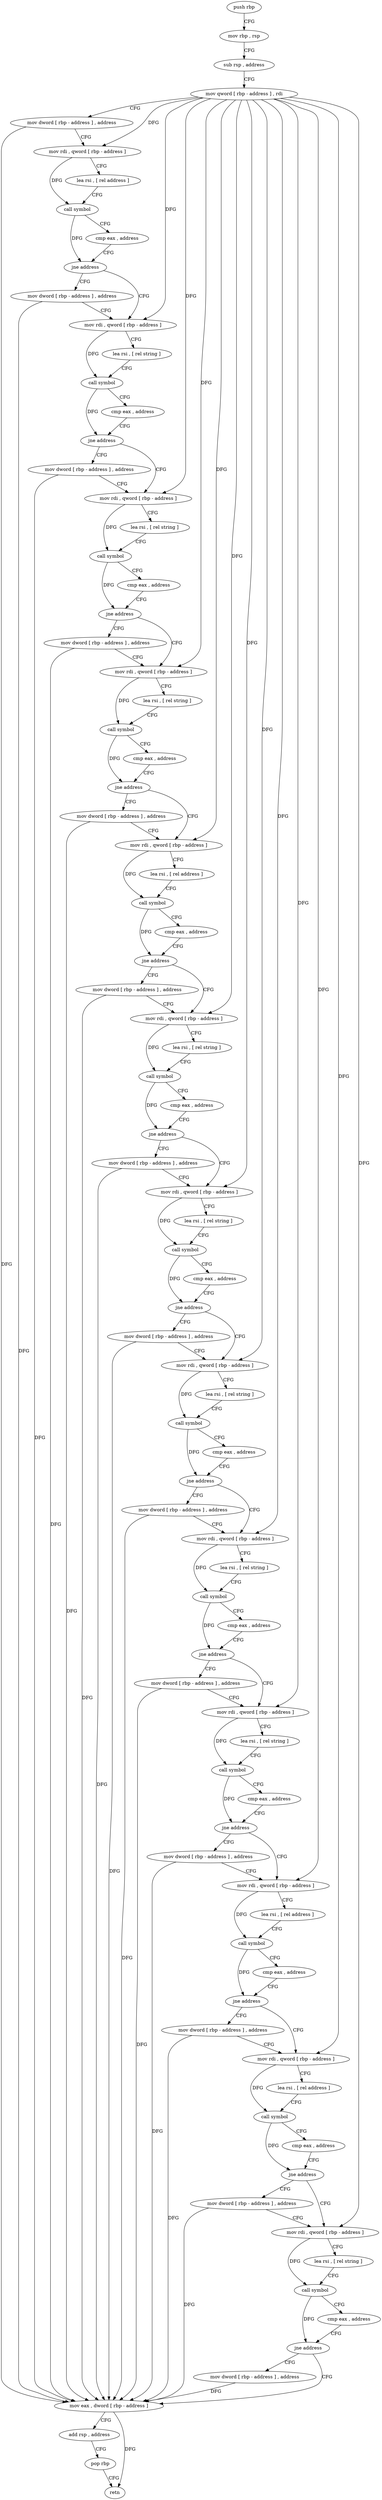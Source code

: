 digraph "func" {
"181152" [label = "push rbp" ]
"181153" [label = "mov rbp , rsp" ]
"181156" [label = "sub rsp , address" ]
"181160" [label = "mov qword [ rbp - address ] , rdi" ]
"181164" [label = "mov dword [ rbp - address ] , address" ]
"181171" [label = "mov rdi , qword [ rbp - address ]" ]
"181175" [label = "lea rsi , [ rel address ]" ]
"181182" [label = "call symbol" ]
"181187" [label = "cmp eax , address" ]
"181190" [label = "jne address" ]
"181203" [label = "mov rdi , qword [ rbp - address ]" ]
"181196" [label = "mov dword [ rbp - address ] , address" ]
"181207" [label = "lea rsi , [ rel string ]" ]
"181214" [label = "call symbol" ]
"181219" [label = "cmp eax , address" ]
"181222" [label = "jne address" ]
"181235" [label = "mov rdi , qword [ rbp - address ]" ]
"181228" [label = "mov dword [ rbp - address ] , address" ]
"181239" [label = "lea rsi , [ rel string ]" ]
"181246" [label = "call symbol" ]
"181251" [label = "cmp eax , address" ]
"181254" [label = "jne address" ]
"181267" [label = "mov rdi , qword [ rbp - address ]" ]
"181260" [label = "mov dword [ rbp - address ] , address" ]
"181271" [label = "lea rsi , [ rel string ]" ]
"181278" [label = "call symbol" ]
"181283" [label = "cmp eax , address" ]
"181286" [label = "jne address" ]
"181299" [label = "mov rdi , qword [ rbp - address ]" ]
"181292" [label = "mov dword [ rbp - address ] , address" ]
"181303" [label = "lea rsi , [ rel address ]" ]
"181310" [label = "call symbol" ]
"181315" [label = "cmp eax , address" ]
"181318" [label = "jne address" ]
"181331" [label = "mov rdi , qword [ rbp - address ]" ]
"181324" [label = "mov dword [ rbp - address ] , address" ]
"181335" [label = "lea rsi , [ rel string ]" ]
"181342" [label = "call symbol" ]
"181347" [label = "cmp eax , address" ]
"181350" [label = "jne address" ]
"181363" [label = "mov rdi , qword [ rbp - address ]" ]
"181356" [label = "mov dword [ rbp - address ] , address" ]
"181367" [label = "lea rsi , [ rel string ]" ]
"181374" [label = "call symbol" ]
"181379" [label = "cmp eax , address" ]
"181382" [label = "jne address" ]
"181395" [label = "mov rdi , qword [ rbp - address ]" ]
"181388" [label = "mov dword [ rbp - address ] , address" ]
"181399" [label = "lea rsi , [ rel string ]" ]
"181406" [label = "call symbol" ]
"181411" [label = "cmp eax , address" ]
"181414" [label = "jne address" ]
"181427" [label = "mov rdi , qword [ rbp - address ]" ]
"181420" [label = "mov dword [ rbp - address ] , address" ]
"181431" [label = "lea rsi , [ rel string ]" ]
"181438" [label = "call symbol" ]
"181443" [label = "cmp eax , address" ]
"181446" [label = "jne address" ]
"181459" [label = "mov rdi , qword [ rbp - address ]" ]
"181452" [label = "mov dword [ rbp - address ] , address" ]
"181463" [label = "lea rsi , [ rel string ]" ]
"181470" [label = "call symbol" ]
"181475" [label = "cmp eax , address" ]
"181478" [label = "jne address" ]
"181491" [label = "mov rdi , qword [ rbp - address ]" ]
"181484" [label = "mov dword [ rbp - address ] , address" ]
"181495" [label = "lea rsi , [ rel address ]" ]
"181502" [label = "call symbol" ]
"181507" [label = "cmp eax , address" ]
"181510" [label = "jne address" ]
"181523" [label = "mov rdi , qword [ rbp - address ]" ]
"181516" [label = "mov dword [ rbp - address ] , address" ]
"181527" [label = "lea rsi , [ rel address ]" ]
"181534" [label = "call symbol" ]
"181539" [label = "cmp eax , address" ]
"181542" [label = "jne address" ]
"181555" [label = "mov rdi , qword [ rbp - address ]" ]
"181548" [label = "mov dword [ rbp - address ] , address" ]
"181559" [label = "lea rsi , [ rel string ]" ]
"181566" [label = "call symbol" ]
"181571" [label = "cmp eax , address" ]
"181574" [label = "jne address" ]
"181587" [label = "mov eax , dword [ rbp - address ]" ]
"181580" [label = "mov dword [ rbp - address ] , address" ]
"181590" [label = "add rsp , address" ]
"181594" [label = "pop rbp" ]
"181595" [label = "retn" ]
"181152" -> "181153" [ label = "CFG" ]
"181153" -> "181156" [ label = "CFG" ]
"181156" -> "181160" [ label = "CFG" ]
"181160" -> "181164" [ label = "CFG" ]
"181160" -> "181171" [ label = "DFG" ]
"181160" -> "181203" [ label = "DFG" ]
"181160" -> "181235" [ label = "DFG" ]
"181160" -> "181267" [ label = "DFG" ]
"181160" -> "181299" [ label = "DFG" ]
"181160" -> "181331" [ label = "DFG" ]
"181160" -> "181363" [ label = "DFG" ]
"181160" -> "181395" [ label = "DFG" ]
"181160" -> "181427" [ label = "DFG" ]
"181160" -> "181459" [ label = "DFG" ]
"181160" -> "181491" [ label = "DFG" ]
"181160" -> "181523" [ label = "DFG" ]
"181160" -> "181555" [ label = "DFG" ]
"181164" -> "181171" [ label = "CFG" ]
"181164" -> "181587" [ label = "DFG" ]
"181171" -> "181175" [ label = "CFG" ]
"181171" -> "181182" [ label = "DFG" ]
"181175" -> "181182" [ label = "CFG" ]
"181182" -> "181187" [ label = "CFG" ]
"181182" -> "181190" [ label = "DFG" ]
"181187" -> "181190" [ label = "CFG" ]
"181190" -> "181203" [ label = "CFG" ]
"181190" -> "181196" [ label = "CFG" ]
"181203" -> "181207" [ label = "CFG" ]
"181203" -> "181214" [ label = "DFG" ]
"181196" -> "181203" [ label = "CFG" ]
"181196" -> "181587" [ label = "DFG" ]
"181207" -> "181214" [ label = "CFG" ]
"181214" -> "181219" [ label = "CFG" ]
"181214" -> "181222" [ label = "DFG" ]
"181219" -> "181222" [ label = "CFG" ]
"181222" -> "181235" [ label = "CFG" ]
"181222" -> "181228" [ label = "CFG" ]
"181235" -> "181239" [ label = "CFG" ]
"181235" -> "181246" [ label = "DFG" ]
"181228" -> "181235" [ label = "CFG" ]
"181228" -> "181587" [ label = "DFG" ]
"181239" -> "181246" [ label = "CFG" ]
"181246" -> "181251" [ label = "CFG" ]
"181246" -> "181254" [ label = "DFG" ]
"181251" -> "181254" [ label = "CFG" ]
"181254" -> "181267" [ label = "CFG" ]
"181254" -> "181260" [ label = "CFG" ]
"181267" -> "181271" [ label = "CFG" ]
"181267" -> "181278" [ label = "DFG" ]
"181260" -> "181267" [ label = "CFG" ]
"181260" -> "181587" [ label = "DFG" ]
"181271" -> "181278" [ label = "CFG" ]
"181278" -> "181283" [ label = "CFG" ]
"181278" -> "181286" [ label = "DFG" ]
"181283" -> "181286" [ label = "CFG" ]
"181286" -> "181299" [ label = "CFG" ]
"181286" -> "181292" [ label = "CFG" ]
"181299" -> "181303" [ label = "CFG" ]
"181299" -> "181310" [ label = "DFG" ]
"181292" -> "181299" [ label = "CFG" ]
"181292" -> "181587" [ label = "DFG" ]
"181303" -> "181310" [ label = "CFG" ]
"181310" -> "181315" [ label = "CFG" ]
"181310" -> "181318" [ label = "DFG" ]
"181315" -> "181318" [ label = "CFG" ]
"181318" -> "181331" [ label = "CFG" ]
"181318" -> "181324" [ label = "CFG" ]
"181331" -> "181335" [ label = "CFG" ]
"181331" -> "181342" [ label = "DFG" ]
"181324" -> "181331" [ label = "CFG" ]
"181324" -> "181587" [ label = "DFG" ]
"181335" -> "181342" [ label = "CFG" ]
"181342" -> "181347" [ label = "CFG" ]
"181342" -> "181350" [ label = "DFG" ]
"181347" -> "181350" [ label = "CFG" ]
"181350" -> "181363" [ label = "CFG" ]
"181350" -> "181356" [ label = "CFG" ]
"181363" -> "181367" [ label = "CFG" ]
"181363" -> "181374" [ label = "DFG" ]
"181356" -> "181363" [ label = "CFG" ]
"181356" -> "181587" [ label = "DFG" ]
"181367" -> "181374" [ label = "CFG" ]
"181374" -> "181379" [ label = "CFG" ]
"181374" -> "181382" [ label = "DFG" ]
"181379" -> "181382" [ label = "CFG" ]
"181382" -> "181395" [ label = "CFG" ]
"181382" -> "181388" [ label = "CFG" ]
"181395" -> "181399" [ label = "CFG" ]
"181395" -> "181406" [ label = "DFG" ]
"181388" -> "181395" [ label = "CFG" ]
"181388" -> "181587" [ label = "DFG" ]
"181399" -> "181406" [ label = "CFG" ]
"181406" -> "181411" [ label = "CFG" ]
"181406" -> "181414" [ label = "DFG" ]
"181411" -> "181414" [ label = "CFG" ]
"181414" -> "181427" [ label = "CFG" ]
"181414" -> "181420" [ label = "CFG" ]
"181427" -> "181431" [ label = "CFG" ]
"181427" -> "181438" [ label = "DFG" ]
"181420" -> "181427" [ label = "CFG" ]
"181420" -> "181587" [ label = "DFG" ]
"181431" -> "181438" [ label = "CFG" ]
"181438" -> "181443" [ label = "CFG" ]
"181438" -> "181446" [ label = "DFG" ]
"181443" -> "181446" [ label = "CFG" ]
"181446" -> "181459" [ label = "CFG" ]
"181446" -> "181452" [ label = "CFG" ]
"181459" -> "181463" [ label = "CFG" ]
"181459" -> "181470" [ label = "DFG" ]
"181452" -> "181459" [ label = "CFG" ]
"181452" -> "181587" [ label = "DFG" ]
"181463" -> "181470" [ label = "CFG" ]
"181470" -> "181475" [ label = "CFG" ]
"181470" -> "181478" [ label = "DFG" ]
"181475" -> "181478" [ label = "CFG" ]
"181478" -> "181491" [ label = "CFG" ]
"181478" -> "181484" [ label = "CFG" ]
"181491" -> "181495" [ label = "CFG" ]
"181491" -> "181502" [ label = "DFG" ]
"181484" -> "181491" [ label = "CFG" ]
"181484" -> "181587" [ label = "DFG" ]
"181495" -> "181502" [ label = "CFG" ]
"181502" -> "181507" [ label = "CFG" ]
"181502" -> "181510" [ label = "DFG" ]
"181507" -> "181510" [ label = "CFG" ]
"181510" -> "181523" [ label = "CFG" ]
"181510" -> "181516" [ label = "CFG" ]
"181523" -> "181527" [ label = "CFG" ]
"181523" -> "181534" [ label = "DFG" ]
"181516" -> "181523" [ label = "CFG" ]
"181516" -> "181587" [ label = "DFG" ]
"181527" -> "181534" [ label = "CFG" ]
"181534" -> "181539" [ label = "CFG" ]
"181534" -> "181542" [ label = "DFG" ]
"181539" -> "181542" [ label = "CFG" ]
"181542" -> "181555" [ label = "CFG" ]
"181542" -> "181548" [ label = "CFG" ]
"181555" -> "181559" [ label = "CFG" ]
"181555" -> "181566" [ label = "DFG" ]
"181548" -> "181555" [ label = "CFG" ]
"181548" -> "181587" [ label = "DFG" ]
"181559" -> "181566" [ label = "CFG" ]
"181566" -> "181571" [ label = "CFG" ]
"181566" -> "181574" [ label = "DFG" ]
"181571" -> "181574" [ label = "CFG" ]
"181574" -> "181587" [ label = "CFG" ]
"181574" -> "181580" [ label = "CFG" ]
"181587" -> "181590" [ label = "CFG" ]
"181587" -> "181595" [ label = "DFG" ]
"181580" -> "181587" [ label = "DFG" ]
"181590" -> "181594" [ label = "CFG" ]
"181594" -> "181595" [ label = "CFG" ]
}
